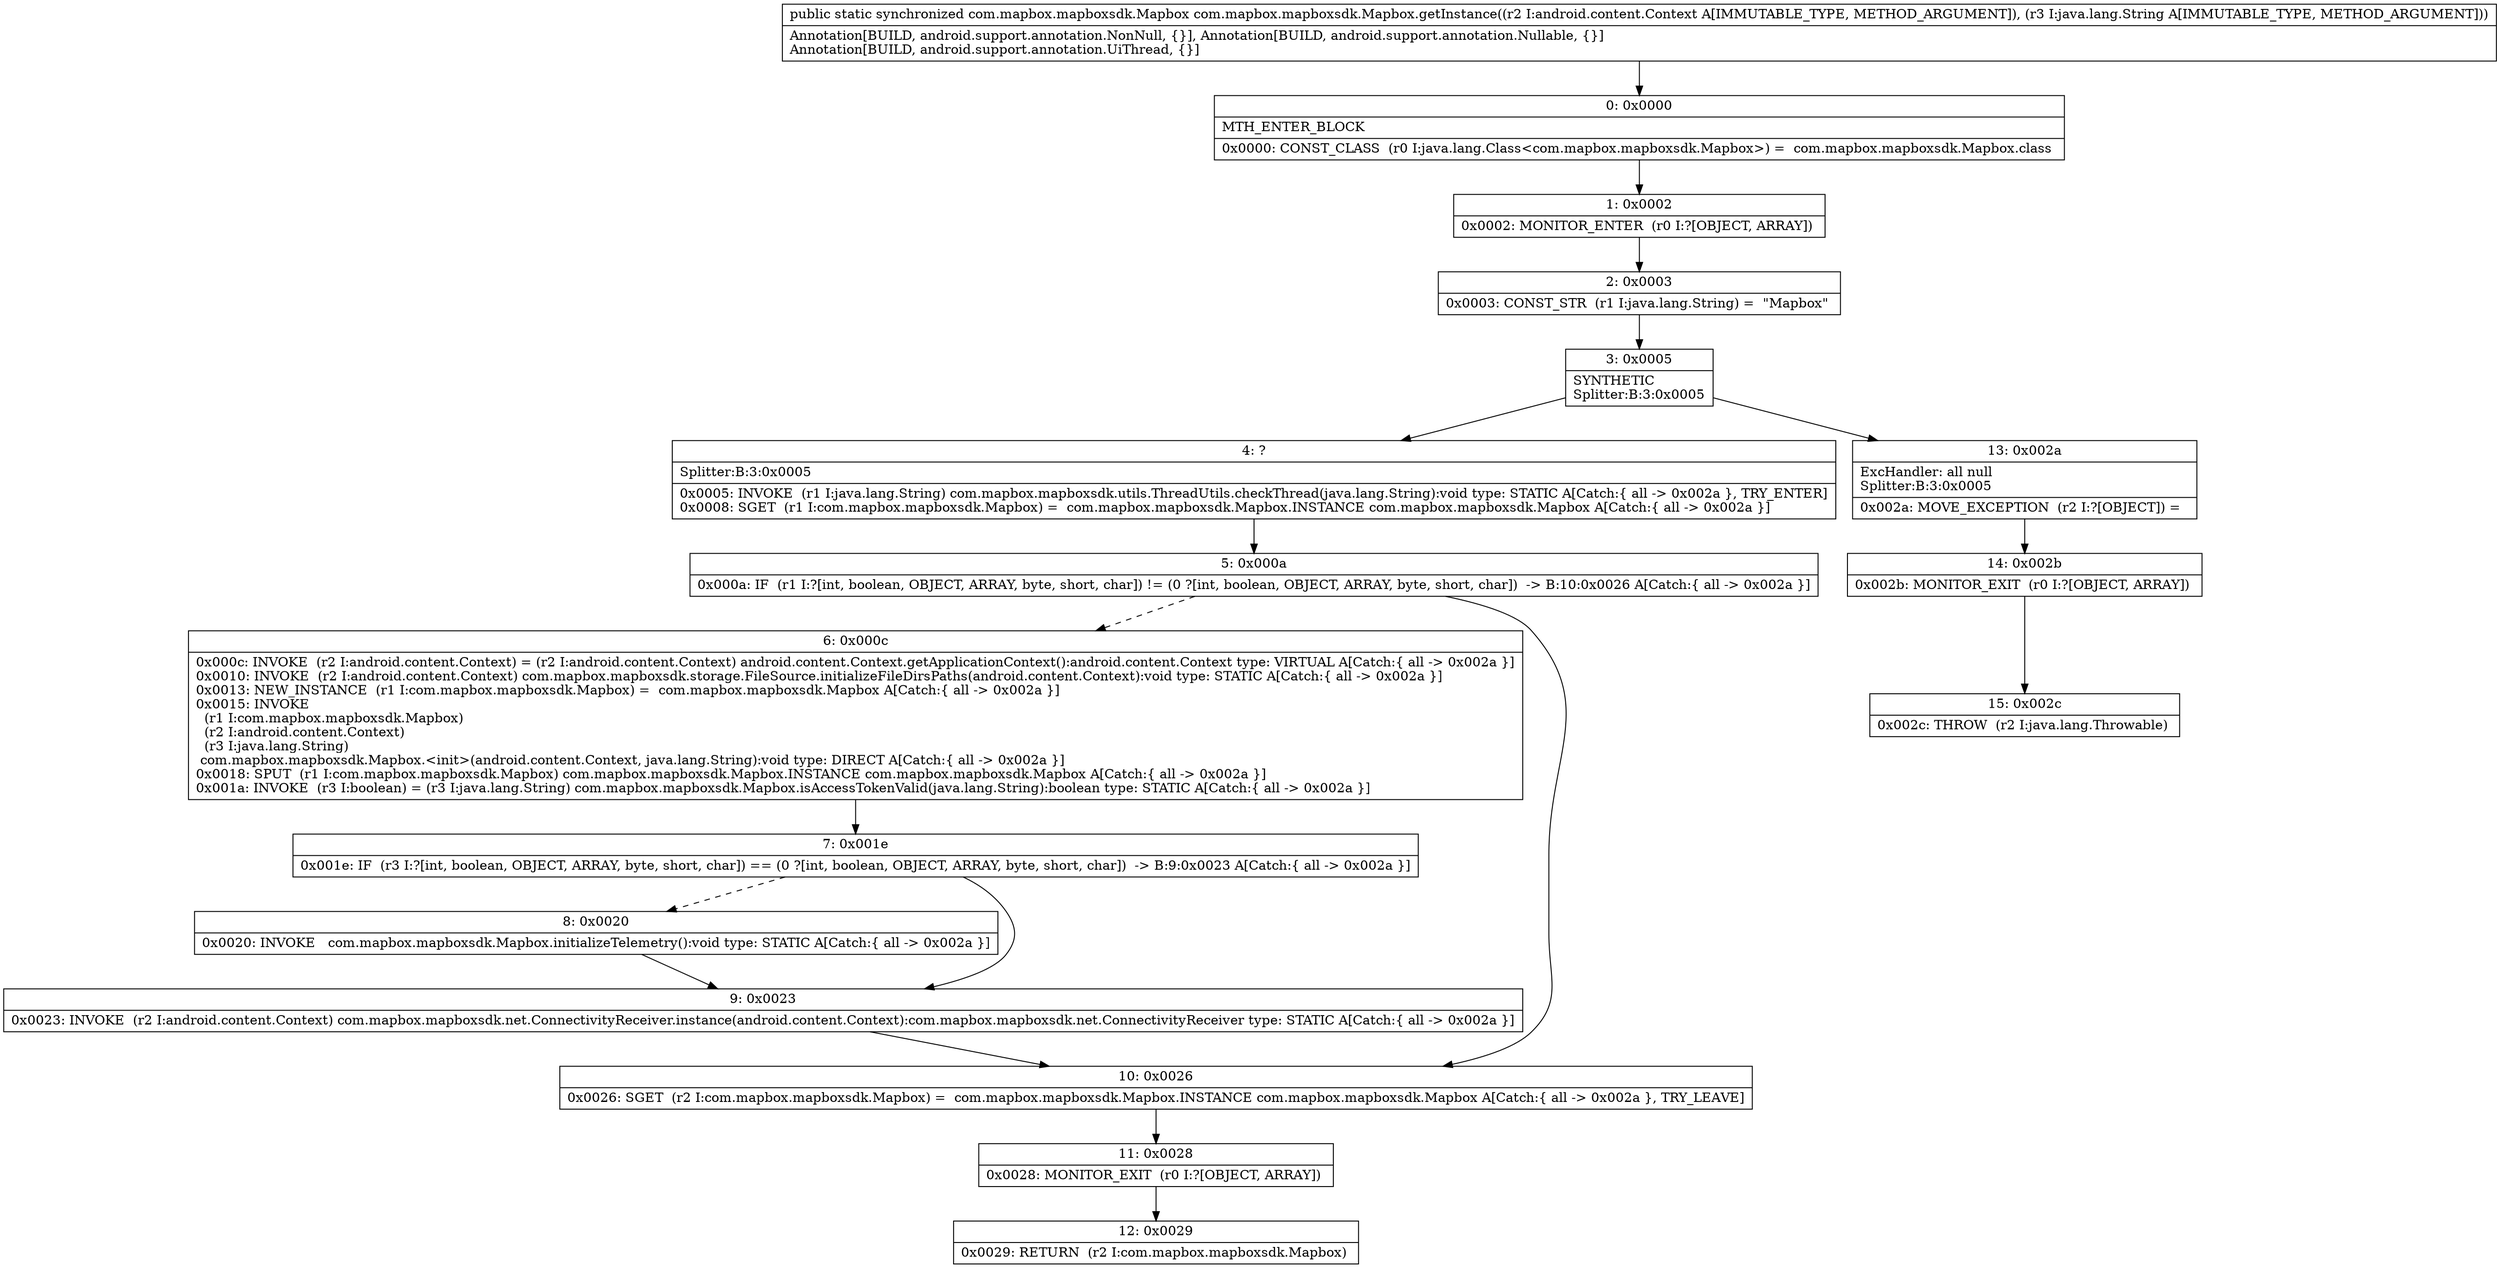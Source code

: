 digraph "CFG forcom.mapbox.mapboxsdk.Mapbox.getInstance(Landroid\/content\/Context;Ljava\/lang\/String;)Lcom\/mapbox\/mapboxsdk\/Mapbox;" {
Node_0 [shape=record,label="{0\:\ 0x0000|MTH_ENTER_BLOCK\l|0x0000: CONST_CLASS  (r0 I:java.lang.Class\<com.mapbox.mapboxsdk.Mapbox\>) =  com.mapbox.mapboxsdk.Mapbox.class \l}"];
Node_1 [shape=record,label="{1\:\ 0x0002|0x0002: MONITOR_ENTER  (r0 I:?[OBJECT, ARRAY]) \l}"];
Node_2 [shape=record,label="{2\:\ 0x0003|0x0003: CONST_STR  (r1 I:java.lang.String) =  \"Mapbox\" \l}"];
Node_3 [shape=record,label="{3\:\ 0x0005|SYNTHETIC\lSplitter:B:3:0x0005\l}"];
Node_4 [shape=record,label="{4\:\ ?|Splitter:B:3:0x0005\l|0x0005: INVOKE  (r1 I:java.lang.String) com.mapbox.mapboxsdk.utils.ThreadUtils.checkThread(java.lang.String):void type: STATIC A[Catch:\{ all \-\> 0x002a \}, TRY_ENTER]\l0x0008: SGET  (r1 I:com.mapbox.mapboxsdk.Mapbox) =  com.mapbox.mapboxsdk.Mapbox.INSTANCE com.mapbox.mapboxsdk.Mapbox A[Catch:\{ all \-\> 0x002a \}]\l}"];
Node_5 [shape=record,label="{5\:\ 0x000a|0x000a: IF  (r1 I:?[int, boolean, OBJECT, ARRAY, byte, short, char]) != (0 ?[int, boolean, OBJECT, ARRAY, byte, short, char])  \-\> B:10:0x0026 A[Catch:\{ all \-\> 0x002a \}]\l}"];
Node_6 [shape=record,label="{6\:\ 0x000c|0x000c: INVOKE  (r2 I:android.content.Context) = (r2 I:android.content.Context) android.content.Context.getApplicationContext():android.content.Context type: VIRTUAL A[Catch:\{ all \-\> 0x002a \}]\l0x0010: INVOKE  (r2 I:android.content.Context) com.mapbox.mapboxsdk.storage.FileSource.initializeFileDirsPaths(android.content.Context):void type: STATIC A[Catch:\{ all \-\> 0x002a \}]\l0x0013: NEW_INSTANCE  (r1 I:com.mapbox.mapboxsdk.Mapbox) =  com.mapbox.mapboxsdk.Mapbox A[Catch:\{ all \-\> 0x002a \}]\l0x0015: INVOKE  \l  (r1 I:com.mapbox.mapboxsdk.Mapbox)\l  (r2 I:android.content.Context)\l  (r3 I:java.lang.String)\l com.mapbox.mapboxsdk.Mapbox.\<init\>(android.content.Context, java.lang.String):void type: DIRECT A[Catch:\{ all \-\> 0x002a \}]\l0x0018: SPUT  (r1 I:com.mapbox.mapboxsdk.Mapbox) com.mapbox.mapboxsdk.Mapbox.INSTANCE com.mapbox.mapboxsdk.Mapbox A[Catch:\{ all \-\> 0x002a \}]\l0x001a: INVOKE  (r3 I:boolean) = (r3 I:java.lang.String) com.mapbox.mapboxsdk.Mapbox.isAccessTokenValid(java.lang.String):boolean type: STATIC A[Catch:\{ all \-\> 0x002a \}]\l}"];
Node_7 [shape=record,label="{7\:\ 0x001e|0x001e: IF  (r3 I:?[int, boolean, OBJECT, ARRAY, byte, short, char]) == (0 ?[int, boolean, OBJECT, ARRAY, byte, short, char])  \-\> B:9:0x0023 A[Catch:\{ all \-\> 0x002a \}]\l}"];
Node_8 [shape=record,label="{8\:\ 0x0020|0x0020: INVOKE   com.mapbox.mapboxsdk.Mapbox.initializeTelemetry():void type: STATIC A[Catch:\{ all \-\> 0x002a \}]\l}"];
Node_9 [shape=record,label="{9\:\ 0x0023|0x0023: INVOKE  (r2 I:android.content.Context) com.mapbox.mapboxsdk.net.ConnectivityReceiver.instance(android.content.Context):com.mapbox.mapboxsdk.net.ConnectivityReceiver type: STATIC A[Catch:\{ all \-\> 0x002a \}]\l}"];
Node_10 [shape=record,label="{10\:\ 0x0026|0x0026: SGET  (r2 I:com.mapbox.mapboxsdk.Mapbox) =  com.mapbox.mapboxsdk.Mapbox.INSTANCE com.mapbox.mapboxsdk.Mapbox A[Catch:\{ all \-\> 0x002a \}, TRY_LEAVE]\l}"];
Node_11 [shape=record,label="{11\:\ 0x0028|0x0028: MONITOR_EXIT  (r0 I:?[OBJECT, ARRAY]) \l}"];
Node_12 [shape=record,label="{12\:\ 0x0029|0x0029: RETURN  (r2 I:com.mapbox.mapboxsdk.Mapbox) \l}"];
Node_13 [shape=record,label="{13\:\ 0x002a|ExcHandler: all null\lSplitter:B:3:0x0005\l|0x002a: MOVE_EXCEPTION  (r2 I:?[OBJECT]) =  \l}"];
Node_14 [shape=record,label="{14\:\ 0x002b|0x002b: MONITOR_EXIT  (r0 I:?[OBJECT, ARRAY]) \l}"];
Node_15 [shape=record,label="{15\:\ 0x002c|0x002c: THROW  (r2 I:java.lang.Throwable) \l}"];
MethodNode[shape=record,label="{public static synchronized com.mapbox.mapboxsdk.Mapbox com.mapbox.mapboxsdk.Mapbox.getInstance((r2 I:android.content.Context A[IMMUTABLE_TYPE, METHOD_ARGUMENT]), (r3 I:java.lang.String A[IMMUTABLE_TYPE, METHOD_ARGUMENT]))  | Annotation[BUILD, android.support.annotation.NonNull, \{\}], Annotation[BUILD, android.support.annotation.Nullable, \{\}]\lAnnotation[BUILD, android.support.annotation.UiThread, \{\}]\l}"];
MethodNode -> Node_0;
Node_0 -> Node_1;
Node_1 -> Node_2;
Node_2 -> Node_3;
Node_3 -> Node_4;
Node_3 -> Node_13;
Node_4 -> Node_5;
Node_5 -> Node_6[style=dashed];
Node_5 -> Node_10;
Node_6 -> Node_7;
Node_7 -> Node_8[style=dashed];
Node_7 -> Node_9;
Node_8 -> Node_9;
Node_9 -> Node_10;
Node_10 -> Node_11;
Node_11 -> Node_12;
Node_13 -> Node_14;
Node_14 -> Node_15;
}

